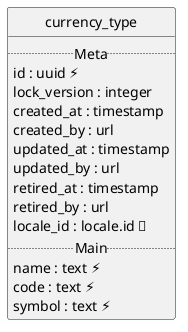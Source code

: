 @startuml uml
skinparam monochrome true
skinparam linetype ortho
hide circle

entity currency_type {
  .. Meta ..
  id : uuid ⚡
  lock_version : integer
  created_at : timestamp
  created_by : url
  updated_at : timestamp
  updated_by : url
  retired_at : timestamp
  retired_by : url
  locale_id : locale.id 🔑
  .. Main ..
  name : text ⚡
  code : text ⚡
  symbol : text ⚡
}

@enduml
